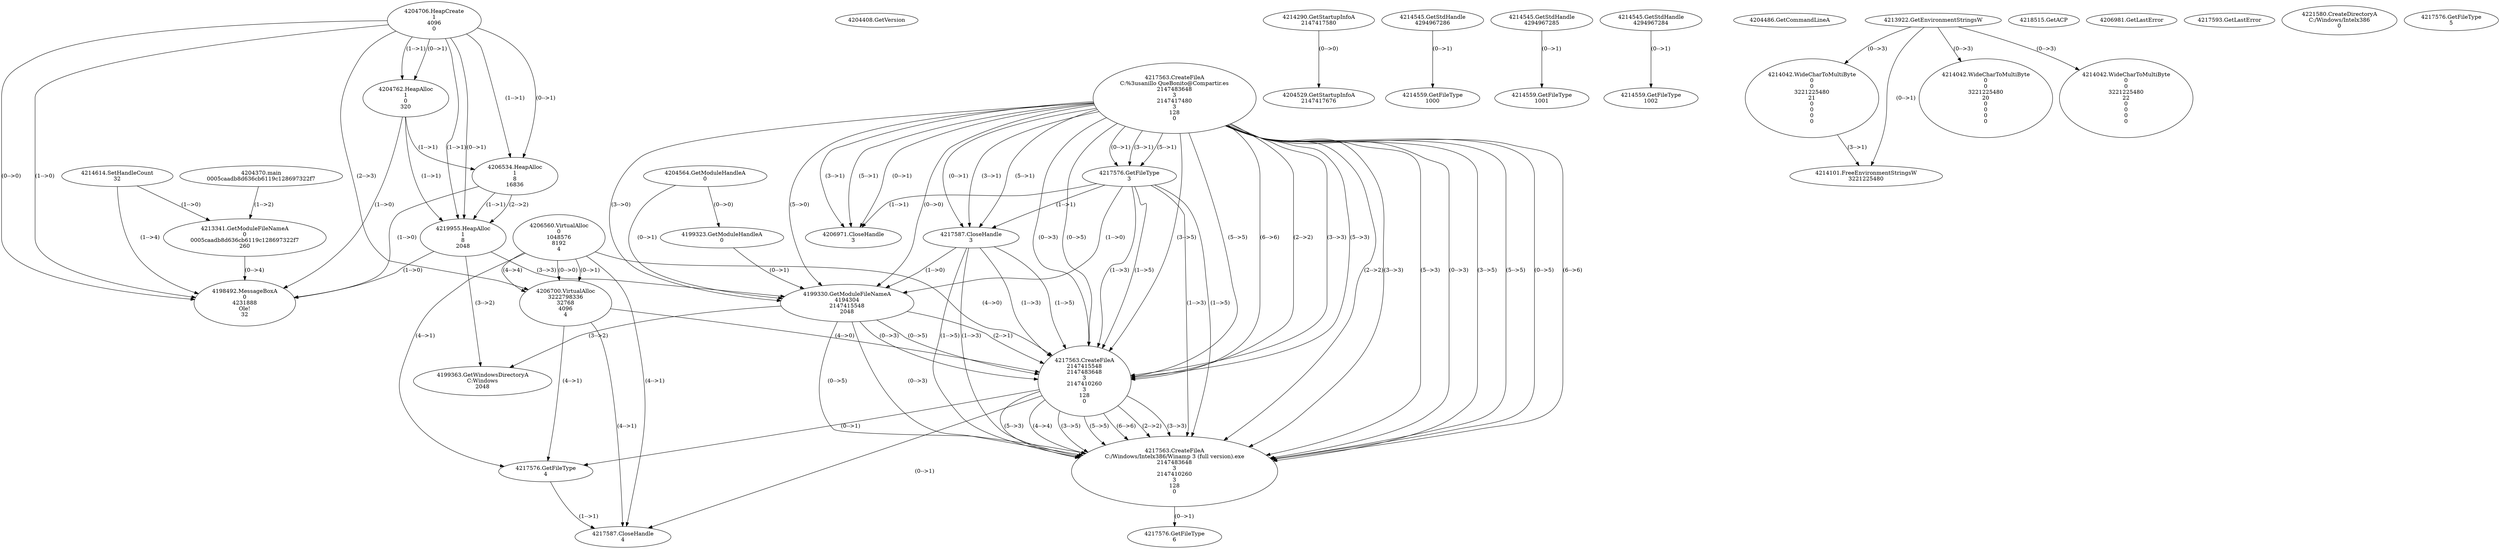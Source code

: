 // Global SCDG with merge call
digraph {
	0 [label="4204370.main
0005caadb8d636cb6119c128697322f7"]
	1 [label="4204408.GetVersion
"]
	2 [label="4204706.HeapCreate
1
4096
0"]
	3 [label="4204762.HeapAlloc
1
0
320"]
	2 -> 3 [label="(1-->1)"]
	2 -> 3 [label="(0-->1)"]
	4 [label="4206534.HeapAlloc
1
8
16836"]
	2 -> 4 [label="(1-->1)"]
	2 -> 4 [label="(0-->1)"]
	3 -> 4 [label="(1-->1)"]
	5 [label="4206560.VirtualAlloc
0
1048576
8192
4"]
	6 [label="4206700.VirtualAlloc
3222798336
32768
4096
4"]
	5 -> 6 [label="(0-->1)"]
	2 -> 6 [label="(2-->3)"]
	5 -> 6 [label="(4-->4)"]
	5 -> 6 [label="(0-->0)"]
	7 [label="4214290.GetStartupInfoA
2147417580"]
	8 [label="4214545.GetStdHandle
4294967286"]
	9 [label="4214559.GetFileType
1000"]
	8 -> 9 [label="(0-->1)"]
	10 [label="4214545.GetStdHandle
4294967285"]
	11 [label="4214559.GetFileType
1001"]
	10 -> 11 [label="(0-->1)"]
	12 [label="4214545.GetStdHandle
4294967284"]
	13 [label="4214559.GetFileType
1002"]
	12 -> 13 [label="(0-->1)"]
	14 [label="4214614.SetHandleCount
32"]
	15 [label="4204486.GetCommandLineA
"]
	16 [label="4213922.GetEnvironmentStringsW
"]
	17 [label="4214042.WideCharToMultiByte
0
0
3221225480
21
0
0
0
0"]
	16 -> 17 [label="(0-->3)"]
	18 [label="4214101.FreeEnvironmentStringsW
3221225480"]
	16 -> 18 [label="(0-->1)"]
	17 -> 18 [label="(3-->1)"]
	19 [label="4218515.GetACP
"]
	20 [label="4213341.GetModuleFileNameA
0
0005caadb8d636cb6119c128697322f7
260"]
	0 -> 20 [label="(1-->2)"]
	14 -> 20 [label="(1-->0)"]
	21 [label="4219955.HeapAlloc
1
8
2048"]
	2 -> 21 [label="(1-->1)"]
	2 -> 21 [label="(0-->1)"]
	3 -> 21 [label="(1-->1)"]
	4 -> 21 [label="(1-->1)"]
	4 -> 21 [label="(2-->2)"]
	22 [label="4204529.GetStartupInfoA
2147417676"]
	7 -> 22 [label="(0-->0)"]
	23 [label="4204564.GetModuleHandleA
0"]
	24 [label="4217563.CreateFileA
C:\Gusanillo QueBonito@Compartir.es
2147483648
3
2147417480
3
128
0"]
	25 [label="4217576.GetFileType
3"]
	24 -> 25 [label="(3-->1)"]
	24 -> 25 [label="(5-->1)"]
	24 -> 25 [label="(0-->1)"]
	26 [label="4206971.CloseHandle
3"]
	24 -> 26 [label="(3-->1)"]
	24 -> 26 [label="(5-->1)"]
	24 -> 26 [label="(0-->1)"]
	25 -> 26 [label="(1-->1)"]
	27 [label="4206981.GetLastError
"]
	28 [label="4198492.MessageBoxA
0
4231888
Ole!
32"]
	14 -> 28 [label="(1-->4)"]
	20 -> 28 [label="(0-->4)"]
	2 -> 28 [label="(1-->0)"]
	2 -> 28 [label="(0-->0)"]
	3 -> 28 [label="(1-->0)"]
	4 -> 28 [label="(1-->0)"]
	21 -> 28 [label="(1-->0)"]
	29 [label="4214042.WideCharToMultiByte
0
0
3221225480
20
0
0
0
0"]
	16 -> 29 [label="(0-->3)"]
	30 [label="4217587.CloseHandle
3"]
	24 -> 30 [label="(3-->1)"]
	24 -> 30 [label="(5-->1)"]
	24 -> 30 [label="(0-->1)"]
	25 -> 30 [label="(1-->1)"]
	31 [label="4217593.GetLastError
"]
	32 [label="4199323.GetModuleHandleA
0"]
	23 -> 32 [label="(0-->0)"]
	33 [label="4199330.GetModuleFileNameA
4194304
2147415548
2048"]
	23 -> 33 [label="(0-->1)"]
	32 -> 33 [label="(0-->1)"]
	21 -> 33 [label="(3-->3)"]
	24 -> 33 [label="(3-->0)"]
	24 -> 33 [label="(5-->0)"]
	24 -> 33 [label="(0-->0)"]
	25 -> 33 [label="(1-->0)"]
	30 -> 33 [label="(1-->0)"]
	34 [label="4199363.GetWindowsDirectoryA
C:\Windows
2048"]
	21 -> 34 [label="(3-->2)"]
	33 -> 34 [label="(3-->2)"]
	35 [label="4221580.CreateDirectoryA
C:/Windows/Intelx386
0"]
	36 [label="4217563.CreateFileA
2147415548
2147483648
3
2147410260
3
128
0"]
	33 -> 36 [label="(2-->1)"]
	24 -> 36 [label="(2-->2)"]
	24 -> 36 [label="(3-->3)"]
	24 -> 36 [label="(5-->3)"]
	24 -> 36 [label="(0-->3)"]
	25 -> 36 [label="(1-->3)"]
	30 -> 36 [label="(1-->3)"]
	33 -> 36 [label="(0-->3)"]
	24 -> 36 [label="(3-->5)"]
	24 -> 36 [label="(5-->5)"]
	24 -> 36 [label="(0-->5)"]
	25 -> 36 [label="(1-->5)"]
	30 -> 36 [label="(1-->5)"]
	33 -> 36 [label="(0-->5)"]
	24 -> 36 [label="(6-->6)"]
	5 -> 36 [label="(4-->0)"]
	6 -> 36 [label="(4-->0)"]
	37 [label="4217576.GetFileType
4"]
	5 -> 37 [label="(4-->1)"]
	6 -> 37 [label="(4-->1)"]
	36 -> 37 [label="(0-->1)"]
	38 [label="4217587.CloseHandle
4"]
	5 -> 38 [label="(4-->1)"]
	6 -> 38 [label="(4-->1)"]
	36 -> 38 [label="(0-->1)"]
	37 -> 38 [label="(1-->1)"]
	39 [label="4217576.GetFileType
5"]
	40 [label="4214042.WideCharToMultiByte
0
0
3221225480
22
0
0
0
0"]
	16 -> 40 [label="(0-->3)"]
	41 [label="4217563.CreateFileA
C:/Windows/Intelx386/Winamp 3 (full version).exe
2147483648
3
2147410260
3
128
0"]
	24 -> 41 [label="(2-->2)"]
	36 -> 41 [label="(2-->2)"]
	24 -> 41 [label="(3-->3)"]
	24 -> 41 [label="(5-->3)"]
	24 -> 41 [label="(0-->3)"]
	25 -> 41 [label="(1-->3)"]
	30 -> 41 [label="(1-->3)"]
	33 -> 41 [label="(0-->3)"]
	36 -> 41 [label="(3-->3)"]
	36 -> 41 [label="(5-->3)"]
	36 -> 41 [label="(4-->4)"]
	24 -> 41 [label="(3-->5)"]
	24 -> 41 [label="(5-->5)"]
	24 -> 41 [label="(0-->5)"]
	25 -> 41 [label="(1-->5)"]
	30 -> 41 [label="(1-->5)"]
	33 -> 41 [label="(0-->5)"]
	36 -> 41 [label="(3-->5)"]
	36 -> 41 [label="(5-->5)"]
	24 -> 41 [label="(6-->6)"]
	36 -> 41 [label="(6-->6)"]
	42 [label="4217576.GetFileType
6"]
	41 -> 42 [label="(0-->1)"]
}
